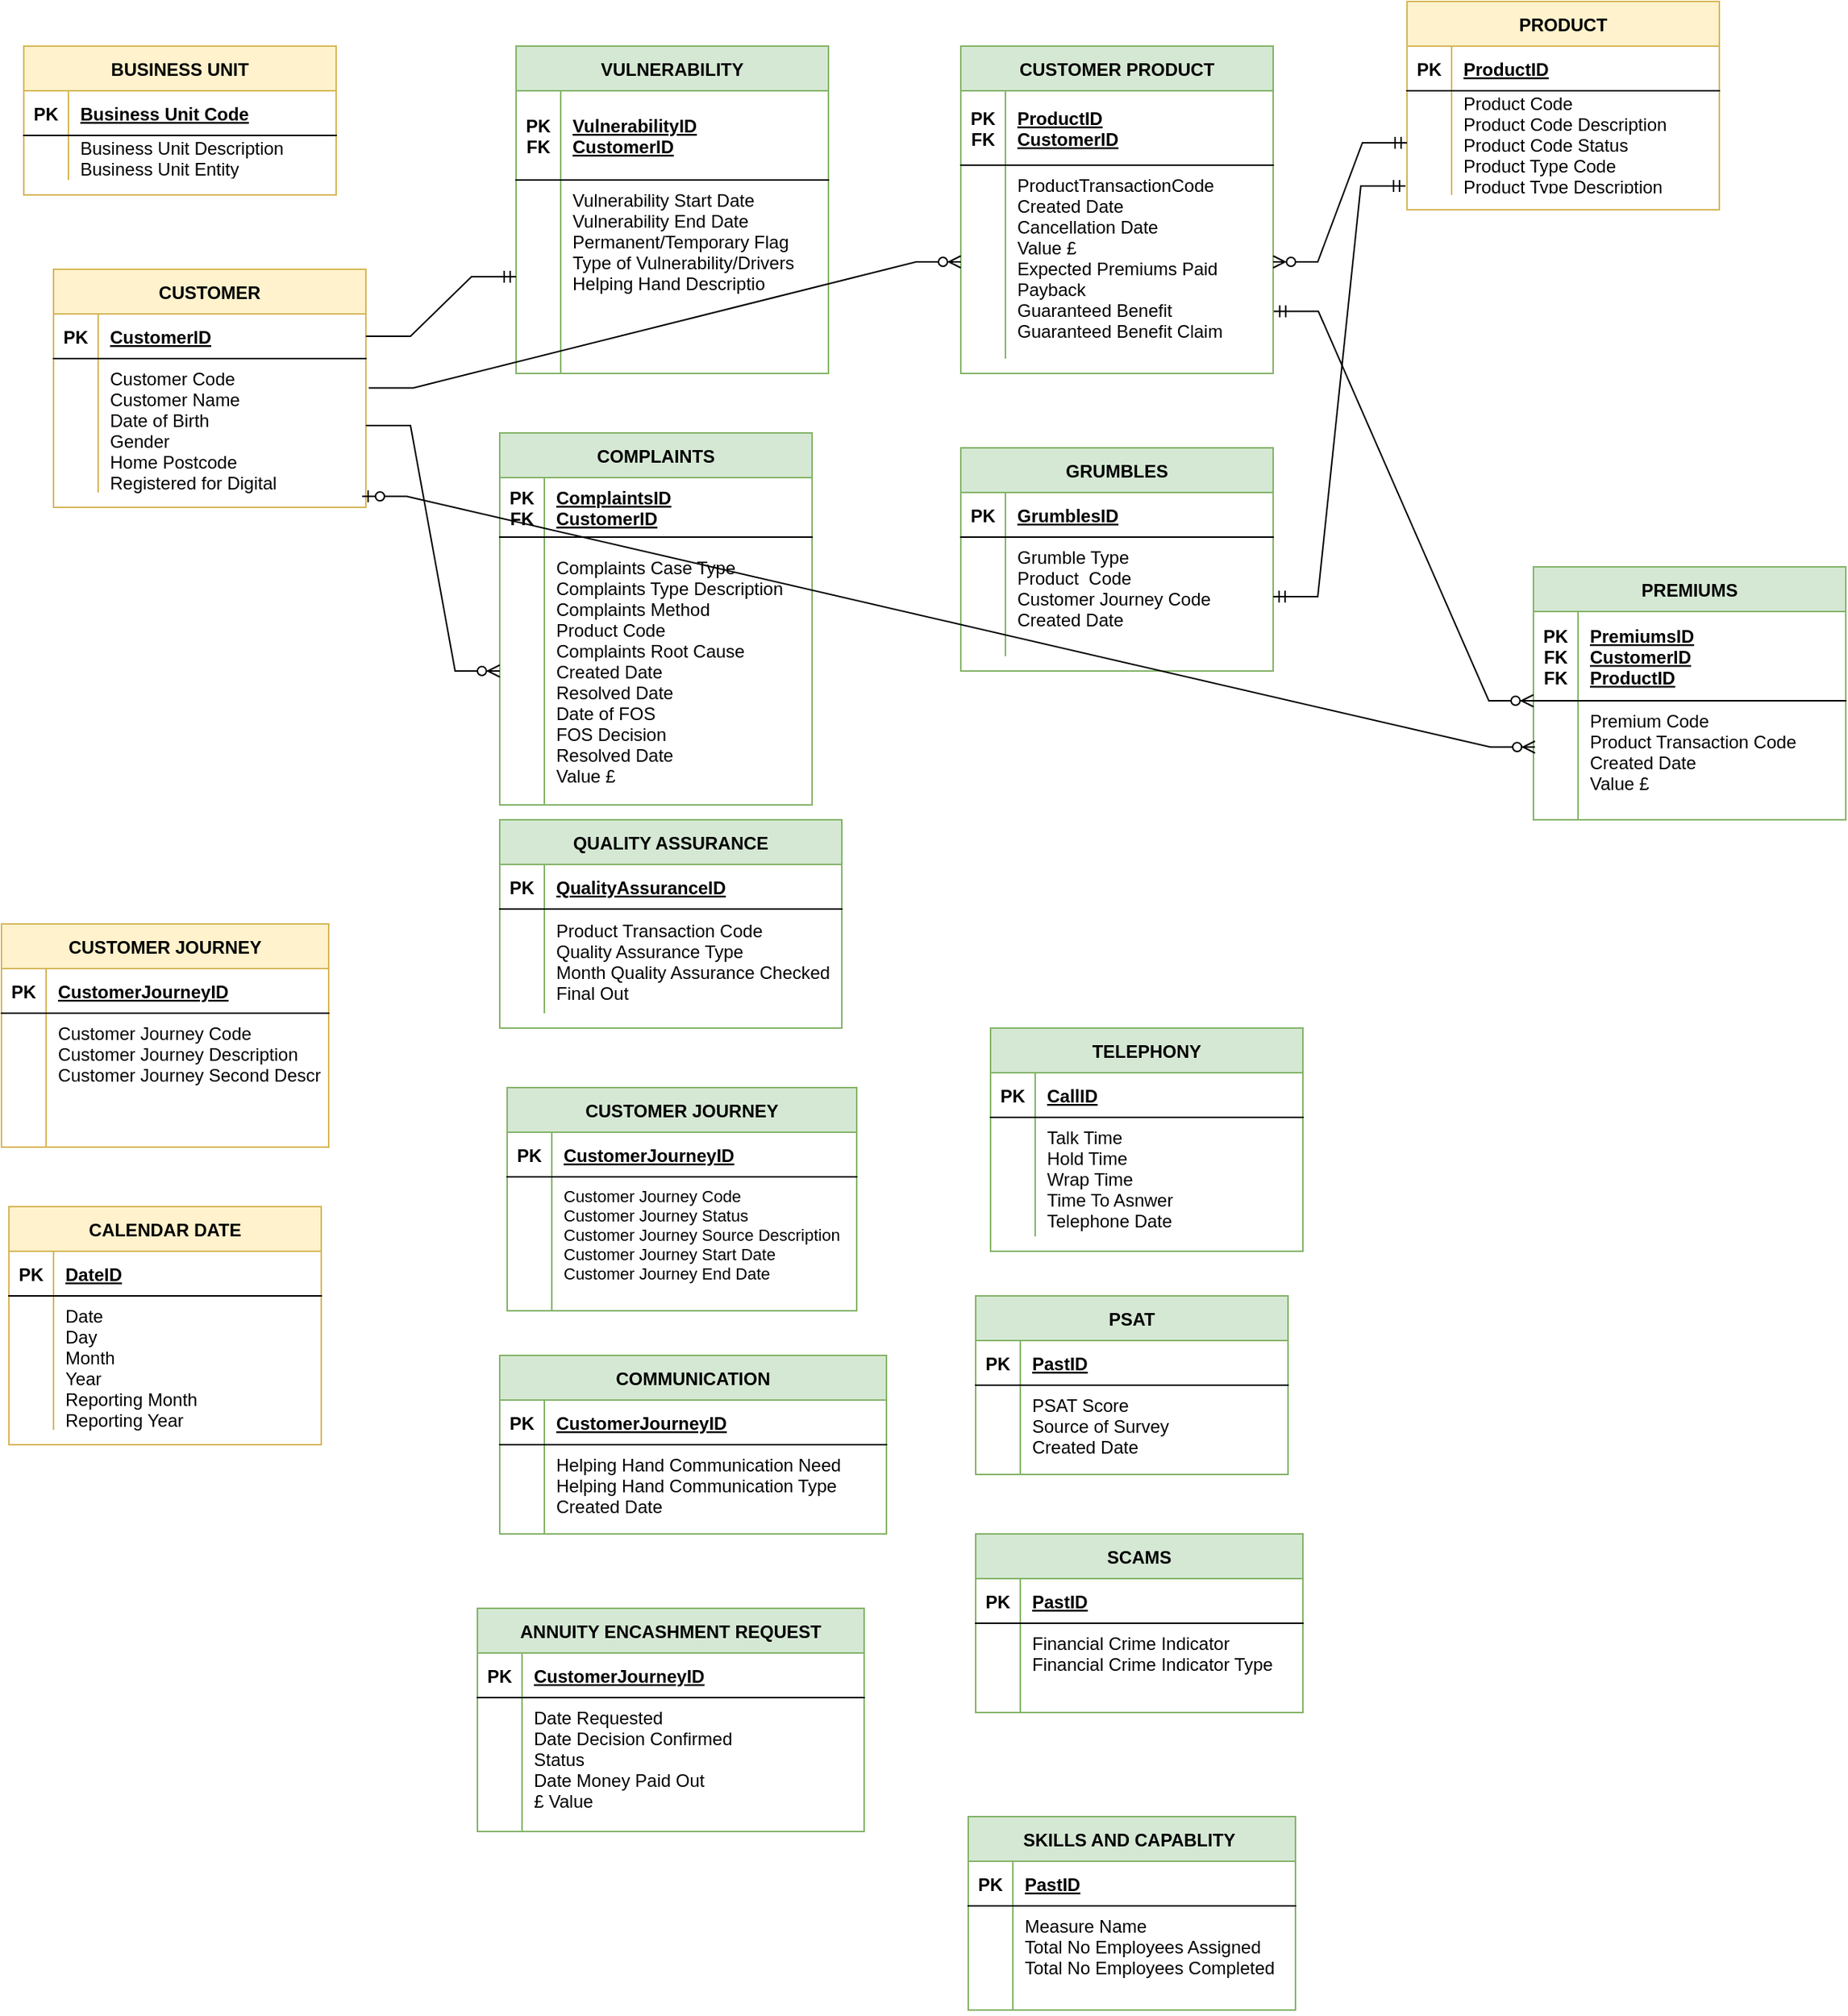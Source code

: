 <mxfile version="19.0.3" type="github">
  <diagram id="R2lEEEUBdFMjLlhIrx00" name="Page-1">
    <mxGraphModel dx="1551" dy="1046" grid="1" gridSize="10" guides="1" tooltips="1" connect="1" arrows="1" fold="1" page="1" pageScale="1" pageWidth="850" pageHeight="1100" math="0" shadow="0" extFonts="Permanent Marker^https://fonts.googleapis.com/css?family=Permanent+Marker">
      <root>
        <mxCell id="0" />
        <mxCell id="1" parent="0" />
        <mxCell id="C-vyLk0tnHw3VtMMgP7b-23" value="BUSINESS UNIT" style="shape=table;startSize=30;container=1;collapsible=1;childLayout=tableLayout;fixedRows=1;rowLines=0;fontStyle=1;align=center;resizeLast=1;fillColor=#fff2cc;strokeColor=#d6b656;" parent="1" vertex="1">
          <mxGeometry x="50" y="80" width="210" height="100" as="geometry" />
        </mxCell>
        <mxCell id="C-vyLk0tnHw3VtMMgP7b-24" value="" style="shape=partialRectangle;collapsible=0;dropTarget=0;pointerEvents=0;fillColor=none;points=[[0,0.5],[1,0.5]];portConstraint=eastwest;top=0;left=0;right=0;bottom=1;" parent="C-vyLk0tnHw3VtMMgP7b-23" vertex="1">
          <mxGeometry y="30" width="210" height="30" as="geometry" />
        </mxCell>
        <mxCell id="C-vyLk0tnHw3VtMMgP7b-25" value="PK" style="shape=partialRectangle;overflow=hidden;connectable=0;fillColor=none;top=0;left=0;bottom=0;right=0;fontStyle=1;" parent="C-vyLk0tnHw3VtMMgP7b-24" vertex="1">
          <mxGeometry width="30" height="30" as="geometry">
            <mxRectangle width="30" height="30" as="alternateBounds" />
          </mxGeometry>
        </mxCell>
        <mxCell id="C-vyLk0tnHw3VtMMgP7b-26" value="Business Unit Code" style="shape=partialRectangle;overflow=hidden;connectable=0;fillColor=none;top=0;left=0;bottom=0;right=0;align=left;spacingLeft=6;fontStyle=5;" parent="C-vyLk0tnHw3VtMMgP7b-24" vertex="1">
          <mxGeometry x="30" width="180" height="30" as="geometry">
            <mxRectangle width="180" height="30" as="alternateBounds" />
          </mxGeometry>
        </mxCell>
        <mxCell id="C-vyLk0tnHw3VtMMgP7b-27" value="" style="shape=partialRectangle;collapsible=0;dropTarget=0;pointerEvents=0;fillColor=none;points=[[0,0.5],[1,0.5]];portConstraint=eastwest;top=0;left=0;right=0;bottom=0;" parent="C-vyLk0tnHw3VtMMgP7b-23" vertex="1">
          <mxGeometry y="60" width="210" height="30" as="geometry" />
        </mxCell>
        <mxCell id="C-vyLk0tnHw3VtMMgP7b-28" value="" style="shape=partialRectangle;overflow=hidden;connectable=0;fillColor=none;top=0;left=0;bottom=0;right=0;" parent="C-vyLk0tnHw3VtMMgP7b-27" vertex="1">
          <mxGeometry width="30" height="30" as="geometry">
            <mxRectangle width="30" height="30" as="alternateBounds" />
          </mxGeometry>
        </mxCell>
        <mxCell id="C-vyLk0tnHw3VtMMgP7b-29" value="Business Unit Description&#xa;Business Unit Entity " style="shape=partialRectangle;overflow=hidden;connectable=0;fillColor=none;top=0;left=0;bottom=0;right=0;align=left;spacingLeft=6;" parent="C-vyLk0tnHw3VtMMgP7b-27" vertex="1">
          <mxGeometry x="30" width="180" height="30" as="geometry">
            <mxRectangle width="180" height="30" as="alternateBounds" />
          </mxGeometry>
        </mxCell>
        <mxCell id="8IbYY3N8ssp3eKRdi6eT-29" value="PRODUCT" style="shape=table;startSize=30;container=1;collapsible=1;childLayout=tableLayout;fixedRows=1;rowLines=0;fontStyle=1;align=center;resizeLast=1;fillColor=#fff2cc;strokeColor=#d6b656;" parent="1" vertex="1">
          <mxGeometry x="980" y="50" width="210" height="140" as="geometry" />
        </mxCell>
        <mxCell id="8IbYY3N8ssp3eKRdi6eT-30" value="" style="shape=partialRectangle;collapsible=0;dropTarget=0;pointerEvents=0;fillColor=none;points=[[0,0.5],[1,0.5]];portConstraint=eastwest;top=0;left=0;right=0;bottom=1;" parent="8IbYY3N8ssp3eKRdi6eT-29" vertex="1">
          <mxGeometry y="30" width="210" height="30" as="geometry" />
        </mxCell>
        <mxCell id="8IbYY3N8ssp3eKRdi6eT-31" value="PK" style="shape=partialRectangle;overflow=hidden;connectable=0;fillColor=none;top=0;left=0;bottom=0;right=0;fontStyle=1;" parent="8IbYY3N8ssp3eKRdi6eT-30" vertex="1">
          <mxGeometry width="30" height="30" as="geometry">
            <mxRectangle width="30" height="30" as="alternateBounds" />
          </mxGeometry>
        </mxCell>
        <mxCell id="8IbYY3N8ssp3eKRdi6eT-32" value="ProductID" style="shape=partialRectangle;overflow=hidden;connectable=0;fillColor=none;top=0;left=0;bottom=0;right=0;align=left;spacingLeft=6;fontStyle=5;" parent="8IbYY3N8ssp3eKRdi6eT-30" vertex="1">
          <mxGeometry x="30" width="180" height="30" as="geometry">
            <mxRectangle width="180" height="30" as="alternateBounds" />
          </mxGeometry>
        </mxCell>
        <mxCell id="8IbYY3N8ssp3eKRdi6eT-33" value="" style="shape=partialRectangle;collapsible=0;dropTarget=0;pointerEvents=0;fillColor=none;points=[[0,0.5],[1,0.5]];portConstraint=eastwest;top=0;left=0;right=0;bottom=0;" parent="8IbYY3N8ssp3eKRdi6eT-29" vertex="1">
          <mxGeometry y="60" width="210" height="70" as="geometry" />
        </mxCell>
        <mxCell id="8IbYY3N8ssp3eKRdi6eT-34" value="" style="shape=partialRectangle;overflow=hidden;connectable=0;fillColor=none;top=0;left=0;bottom=0;right=0;" parent="8IbYY3N8ssp3eKRdi6eT-33" vertex="1">
          <mxGeometry width="30" height="70" as="geometry">
            <mxRectangle width="30" height="70" as="alternateBounds" />
          </mxGeometry>
        </mxCell>
        <mxCell id="8IbYY3N8ssp3eKRdi6eT-35" value="Product Code&#xa;Product Code Description&#xa;Product Code Status&#xa;Product Type Code&#xa;Product Type Description " style="shape=partialRectangle;overflow=hidden;connectable=0;fillColor=none;top=0;left=0;bottom=0;right=0;align=left;spacingLeft=6;" parent="8IbYY3N8ssp3eKRdi6eT-33" vertex="1">
          <mxGeometry x="30" width="180" height="70" as="geometry">
            <mxRectangle width="180" height="70" as="alternateBounds" />
          </mxGeometry>
        </mxCell>
        <mxCell id="8IbYY3N8ssp3eKRdi6eT-49" value="CUSTOMER" style="shape=table;startSize=30;container=1;collapsible=1;childLayout=tableLayout;fixedRows=1;rowLines=0;fontStyle=1;align=center;resizeLast=1;fillColor=#fff2cc;strokeColor=#d6b656;" parent="1" vertex="1">
          <mxGeometry x="70" y="230" width="210" height="160" as="geometry" />
        </mxCell>
        <mxCell id="8IbYY3N8ssp3eKRdi6eT-50" value="" style="shape=partialRectangle;collapsible=0;dropTarget=0;pointerEvents=0;fillColor=none;points=[[0,0.5],[1,0.5]];portConstraint=eastwest;top=0;left=0;right=0;bottom=1;" parent="8IbYY3N8ssp3eKRdi6eT-49" vertex="1">
          <mxGeometry y="30" width="210" height="30" as="geometry" />
        </mxCell>
        <mxCell id="8IbYY3N8ssp3eKRdi6eT-51" value="PK" style="shape=partialRectangle;overflow=hidden;connectable=0;fillColor=none;top=0;left=0;bottom=0;right=0;fontStyle=1;" parent="8IbYY3N8ssp3eKRdi6eT-50" vertex="1">
          <mxGeometry width="30" height="30" as="geometry">
            <mxRectangle width="30" height="30" as="alternateBounds" />
          </mxGeometry>
        </mxCell>
        <mxCell id="8IbYY3N8ssp3eKRdi6eT-52" value="CustomerID" style="shape=partialRectangle;overflow=hidden;connectable=0;fillColor=none;top=0;left=0;bottom=0;right=0;align=left;spacingLeft=6;fontStyle=5;" parent="8IbYY3N8ssp3eKRdi6eT-50" vertex="1">
          <mxGeometry x="30" width="180" height="30" as="geometry">
            <mxRectangle width="180" height="30" as="alternateBounds" />
          </mxGeometry>
        </mxCell>
        <mxCell id="8IbYY3N8ssp3eKRdi6eT-53" value="" style="shape=partialRectangle;collapsible=0;dropTarget=0;pointerEvents=0;fillColor=none;points=[[0,0.5],[1,0.5]];portConstraint=eastwest;top=0;left=0;right=0;bottom=0;" parent="8IbYY3N8ssp3eKRdi6eT-49" vertex="1">
          <mxGeometry y="60" width="210" height="90" as="geometry" />
        </mxCell>
        <mxCell id="8IbYY3N8ssp3eKRdi6eT-54" value="" style="shape=partialRectangle;overflow=hidden;connectable=0;fillColor=none;top=0;left=0;bottom=0;right=0;" parent="8IbYY3N8ssp3eKRdi6eT-53" vertex="1">
          <mxGeometry width="30" height="90" as="geometry">
            <mxRectangle width="30" height="90" as="alternateBounds" />
          </mxGeometry>
        </mxCell>
        <mxCell id="8IbYY3N8ssp3eKRdi6eT-55" value="Customer Code&#xa;Customer Name&#xa;Date of Birth&#xa;Gender&#xa;Home Postcode&#xa;Registered for Digital " style="shape=partialRectangle;overflow=hidden;connectable=0;fillColor=none;top=0;left=0;bottom=0;right=0;align=left;spacingLeft=6;verticalAlign=top;" parent="8IbYY3N8ssp3eKRdi6eT-53" vertex="1">
          <mxGeometry x="30" width="180" height="90" as="geometry">
            <mxRectangle width="180" height="90" as="alternateBounds" />
          </mxGeometry>
        </mxCell>
        <mxCell id="8IbYY3N8ssp3eKRdi6eT-56" value="CALENDAR DATE" style="shape=table;startSize=30;container=1;collapsible=1;childLayout=tableLayout;fixedRows=1;rowLines=0;fontStyle=1;align=center;resizeLast=1;fillColor=#fff2cc;strokeColor=#d6b656;" parent="1" vertex="1">
          <mxGeometry x="40" y="860" width="210" height="160" as="geometry" />
        </mxCell>
        <mxCell id="8IbYY3N8ssp3eKRdi6eT-57" value="" style="shape=partialRectangle;collapsible=0;dropTarget=0;pointerEvents=0;fillColor=none;points=[[0,0.5],[1,0.5]];portConstraint=eastwest;top=0;left=0;right=0;bottom=1;" parent="8IbYY3N8ssp3eKRdi6eT-56" vertex="1">
          <mxGeometry y="30" width="210" height="30" as="geometry" />
        </mxCell>
        <mxCell id="8IbYY3N8ssp3eKRdi6eT-58" value="PK" style="shape=partialRectangle;overflow=hidden;connectable=0;fillColor=none;top=0;left=0;bottom=0;right=0;fontStyle=1;" parent="8IbYY3N8ssp3eKRdi6eT-57" vertex="1">
          <mxGeometry width="30" height="30" as="geometry">
            <mxRectangle width="30" height="30" as="alternateBounds" />
          </mxGeometry>
        </mxCell>
        <mxCell id="8IbYY3N8ssp3eKRdi6eT-59" value="DateID" style="shape=partialRectangle;overflow=hidden;connectable=0;fillColor=none;top=0;left=0;bottom=0;right=0;align=left;spacingLeft=6;fontStyle=5;" parent="8IbYY3N8ssp3eKRdi6eT-57" vertex="1">
          <mxGeometry x="30" width="180" height="30" as="geometry">
            <mxRectangle width="180" height="30" as="alternateBounds" />
          </mxGeometry>
        </mxCell>
        <mxCell id="8IbYY3N8ssp3eKRdi6eT-60" value="" style="shape=partialRectangle;collapsible=0;dropTarget=0;pointerEvents=0;fillColor=none;points=[[0,0.5],[1,0.5]];portConstraint=eastwest;top=0;left=0;right=0;bottom=0;" parent="8IbYY3N8ssp3eKRdi6eT-56" vertex="1">
          <mxGeometry y="60" width="210" height="90" as="geometry" />
        </mxCell>
        <mxCell id="8IbYY3N8ssp3eKRdi6eT-61" value="" style="shape=partialRectangle;overflow=hidden;connectable=0;fillColor=none;top=0;left=0;bottom=0;right=0;" parent="8IbYY3N8ssp3eKRdi6eT-60" vertex="1">
          <mxGeometry width="30" height="90" as="geometry">
            <mxRectangle width="30" height="90" as="alternateBounds" />
          </mxGeometry>
        </mxCell>
        <mxCell id="8IbYY3N8ssp3eKRdi6eT-62" value="Date &#xa;Day &#xa;Month &#xa;Year &#xa;Reporting Month &#xa;Reporting Year " style="shape=partialRectangle;overflow=hidden;connectable=0;fillColor=none;top=0;left=0;bottom=0;right=0;align=left;spacingLeft=6;verticalAlign=top;" parent="8IbYY3N8ssp3eKRdi6eT-60" vertex="1">
          <mxGeometry x="30" width="180" height="90" as="geometry">
            <mxRectangle width="180" height="90" as="alternateBounds" />
          </mxGeometry>
        </mxCell>
        <mxCell id="8IbYY3N8ssp3eKRdi6eT-63" value="CUSTOMER JOURNEY" style="shape=table;startSize=30;container=1;collapsible=1;childLayout=tableLayout;fixedRows=1;rowLines=0;fontStyle=1;align=center;resizeLast=1;fillColor=#fff2cc;strokeColor=#d6b656;" parent="1" vertex="1">
          <mxGeometry x="35" y="670" width="220" height="150" as="geometry" />
        </mxCell>
        <mxCell id="8IbYY3N8ssp3eKRdi6eT-64" value="" style="shape=partialRectangle;collapsible=0;dropTarget=0;pointerEvents=0;fillColor=none;points=[[0,0.5],[1,0.5]];portConstraint=eastwest;top=0;left=0;right=0;bottom=1;" parent="8IbYY3N8ssp3eKRdi6eT-63" vertex="1">
          <mxGeometry y="30" width="220" height="30" as="geometry" />
        </mxCell>
        <mxCell id="8IbYY3N8ssp3eKRdi6eT-65" value="PK" style="shape=partialRectangle;overflow=hidden;connectable=0;fillColor=none;top=0;left=0;bottom=0;right=0;fontStyle=1;" parent="8IbYY3N8ssp3eKRdi6eT-64" vertex="1">
          <mxGeometry width="30" height="30" as="geometry">
            <mxRectangle width="30" height="30" as="alternateBounds" />
          </mxGeometry>
        </mxCell>
        <mxCell id="8IbYY3N8ssp3eKRdi6eT-66" value="CustomerJourneyID" style="shape=partialRectangle;overflow=hidden;connectable=0;fillColor=none;top=0;left=0;bottom=0;right=0;align=left;spacingLeft=6;fontStyle=5;" parent="8IbYY3N8ssp3eKRdi6eT-64" vertex="1">
          <mxGeometry x="30" width="190" height="30" as="geometry">
            <mxRectangle width="190" height="30" as="alternateBounds" />
          </mxGeometry>
        </mxCell>
        <mxCell id="8IbYY3N8ssp3eKRdi6eT-67" value="" style="shape=partialRectangle;collapsible=0;dropTarget=0;pointerEvents=0;fillColor=none;points=[[0,0.5],[1,0.5]];portConstraint=eastwest;top=0;left=0;right=0;bottom=0;" parent="8IbYY3N8ssp3eKRdi6eT-63" vertex="1">
          <mxGeometry y="60" width="220" height="90" as="geometry" />
        </mxCell>
        <mxCell id="8IbYY3N8ssp3eKRdi6eT-68" value="" style="shape=partialRectangle;overflow=hidden;connectable=0;fillColor=none;top=0;left=0;bottom=0;right=0;" parent="8IbYY3N8ssp3eKRdi6eT-67" vertex="1">
          <mxGeometry width="30" height="90" as="geometry">
            <mxRectangle width="30" height="90" as="alternateBounds" />
          </mxGeometry>
        </mxCell>
        <mxCell id="8IbYY3N8ssp3eKRdi6eT-69" value="Customer Journey Code &#xa;Customer Journey Description &#xa;Customer Journey Second Descr " style="shape=partialRectangle;overflow=hidden;connectable=0;fillColor=none;top=0;left=0;bottom=0;right=0;align=left;spacingLeft=6;verticalAlign=top;" parent="8IbYY3N8ssp3eKRdi6eT-67" vertex="1">
          <mxGeometry x="30" width="190" height="90" as="geometry">
            <mxRectangle width="190" height="90" as="alternateBounds" />
          </mxGeometry>
        </mxCell>
        <mxCell id="8IbYY3N8ssp3eKRdi6eT-83" value="VULNERABILITY" style="shape=table;startSize=30;container=1;collapsible=1;childLayout=tableLayout;fixedRows=1;rowLines=0;fontStyle=1;align=center;resizeLast=1;fillColor=#d5e8d4;strokeColor=#82b366;" parent="1" vertex="1">
          <mxGeometry x="381" y="80" width="210" height="220" as="geometry" />
        </mxCell>
        <mxCell id="8IbYY3N8ssp3eKRdi6eT-84" value="" style="shape=partialRectangle;collapsible=0;dropTarget=0;pointerEvents=0;fillColor=none;points=[[0,0.5],[1,0.5]];portConstraint=eastwest;top=0;left=0;right=0;bottom=1;" parent="8IbYY3N8ssp3eKRdi6eT-83" vertex="1">
          <mxGeometry y="30" width="210" height="60" as="geometry" />
        </mxCell>
        <mxCell id="8IbYY3N8ssp3eKRdi6eT-85" value="PK&#xa;FK" style="shape=partialRectangle;overflow=hidden;connectable=0;fillColor=none;top=0;left=0;bottom=0;right=0;fontStyle=1;" parent="8IbYY3N8ssp3eKRdi6eT-84" vertex="1">
          <mxGeometry width="30" height="60" as="geometry">
            <mxRectangle width="30" height="60" as="alternateBounds" />
          </mxGeometry>
        </mxCell>
        <mxCell id="8IbYY3N8ssp3eKRdi6eT-86" value="VulnerabilityID&#xa;CustomerID" style="shape=partialRectangle;overflow=hidden;connectable=0;fillColor=none;top=0;left=0;bottom=0;right=0;align=left;spacingLeft=6;fontStyle=5;" parent="8IbYY3N8ssp3eKRdi6eT-84" vertex="1">
          <mxGeometry x="30" width="180" height="60" as="geometry">
            <mxRectangle width="180" height="60" as="alternateBounds" />
          </mxGeometry>
        </mxCell>
        <mxCell id="8IbYY3N8ssp3eKRdi6eT-87" value="" style="shape=partialRectangle;collapsible=0;dropTarget=0;pointerEvents=0;fillColor=none;points=[[0,0.5],[1,0.5]];portConstraint=eastwest;top=0;left=0;right=0;bottom=0;" parent="8IbYY3N8ssp3eKRdi6eT-83" vertex="1">
          <mxGeometry y="90" width="210" height="130" as="geometry" />
        </mxCell>
        <mxCell id="8IbYY3N8ssp3eKRdi6eT-88" value="" style="shape=partialRectangle;overflow=hidden;connectable=0;fillColor=none;top=0;left=0;bottom=0;right=0;" parent="8IbYY3N8ssp3eKRdi6eT-87" vertex="1">
          <mxGeometry width="30" height="130" as="geometry">
            <mxRectangle width="30" height="130" as="alternateBounds" />
          </mxGeometry>
        </mxCell>
        <mxCell id="8IbYY3N8ssp3eKRdi6eT-89" value="Vulnerability Start Date&#xa;Vulnerability End Date&#xa;Permanent/Temporary Flag&#xa;Type of Vulnerability/Drivers &#xa;Helping Hand Descriptio" style="shape=partialRectangle;overflow=hidden;connectable=0;fillColor=none;top=0;left=0;bottom=0;right=0;align=left;spacingLeft=6;verticalAlign=top;" parent="8IbYY3N8ssp3eKRdi6eT-87" vertex="1">
          <mxGeometry x="30" width="180" height="130" as="geometry">
            <mxRectangle width="180" height="130" as="alternateBounds" />
          </mxGeometry>
        </mxCell>
        <mxCell id="8IbYY3N8ssp3eKRdi6eT-91" value="COMPLAINTS" style="shape=table;startSize=30;container=1;collapsible=1;childLayout=tableLayout;fixedRows=1;rowLines=0;fontStyle=1;align=center;resizeLast=1;fillColor=#d5e8d4;strokeColor=#82b366;" parent="1" vertex="1">
          <mxGeometry x="370" y="340" width="210" height="250" as="geometry" />
        </mxCell>
        <mxCell id="8IbYY3N8ssp3eKRdi6eT-92" value="" style="shape=partialRectangle;collapsible=0;dropTarget=0;pointerEvents=0;fillColor=none;points=[[0,0.5],[1,0.5]];portConstraint=eastwest;top=0;left=0;right=0;bottom=1;" parent="8IbYY3N8ssp3eKRdi6eT-91" vertex="1">
          <mxGeometry y="30" width="210" height="40" as="geometry" />
        </mxCell>
        <mxCell id="8IbYY3N8ssp3eKRdi6eT-93" value="PK&#xa;FK" style="shape=partialRectangle;overflow=hidden;connectable=0;fillColor=none;top=0;left=0;bottom=0;right=0;fontStyle=1;" parent="8IbYY3N8ssp3eKRdi6eT-92" vertex="1">
          <mxGeometry width="30" height="40" as="geometry">
            <mxRectangle width="30" height="40" as="alternateBounds" />
          </mxGeometry>
        </mxCell>
        <mxCell id="8IbYY3N8ssp3eKRdi6eT-94" value="ComplaintsID&#xa;CustomerID" style="shape=partialRectangle;overflow=hidden;connectable=0;fillColor=none;top=0;left=0;bottom=0;right=0;align=left;spacingLeft=6;fontStyle=5;" parent="8IbYY3N8ssp3eKRdi6eT-92" vertex="1">
          <mxGeometry x="30" width="180" height="40" as="geometry">
            <mxRectangle width="180" height="40" as="alternateBounds" />
          </mxGeometry>
        </mxCell>
        <mxCell id="8IbYY3N8ssp3eKRdi6eT-95" value="" style="shape=partialRectangle;collapsible=0;dropTarget=0;pointerEvents=0;fillColor=none;points=[[0,0.5],[1,0.5]];portConstraint=eastwest;top=0;left=0;right=0;bottom=0;" parent="8IbYY3N8ssp3eKRdi6eT-91" vertex="1">
          <mxGeometry y="70" width="210" height="180" as="geometry" />
        </mxCell>
        <mxCell id="8IbYY3N8ssp3eKRdi6eT-96" value="" style="shape=partialRectangle;overflow=hidden;connectable=0;fillColor=none;top=0;left=0;bottom=0;right=0;" parent="8IbYY3N8ssp3eKRdi6eT-95" vertex="1">
          <mxGeometry width="30" height="180" as="geometry">
            <mxRectangle width="30" height="180" as="alternateBounds" />
          </mxGeometry>
        </mxCell>
        <mxCell id="8IbYY3N8ssp3eKRdi6eT-97" value="Complaints Case Type  &#xa;Complaints Type Description &#xa;Complaints Method &#xa;Product Code &#xa;Complaints Root Cause&#xa;Created Date&#xa;Resolved Date &#xa;Date of FOS&#xa;FOS Decision &#xa;Resolved Date &#xa;Value £ " style="shape=partialRectangle;overflow=hidden;connectable=0;fillColor=none;top=0;left=0;bottom=0;right=0;align=left;spacingLeft=6;" parent="8IbYY3N8ssp3eKRdi6eT-95" vertex="1">
          <mxGeometry x="30" width="180" height="180" as="geometry">
            <mxRectangle width="180" height="180" as="alternateBounds" />
          </mxGeometry>
        </mxCell>
        <mxCell id="8IbYY3N8ssp3eKRdi6eT-100" value="QUALITY ASSURANCE" style="shape=table;startSize=30;container=1;collapsible=1;childLayout=tableLayout;fixedRows=1;rowLines=0;fontStyle=1;align=center;resizeLast=1;fillColor=#d5e8d4;strokeColor=#82b366;" parent="1" vertex="1">
          <mxGeometry x="370" y="600" width="230" height="140" as="geometry" />
        </mxCell>
        <mxCell id="8IbYY3N8ssp3eKRdi6eT-101" value="" style="shape=partialRectangle;collapsible=0;dropTarget=0;pointerEvents=0;fillColor=none;points=[[0,0.5],[1,0.5]];portConstraint=eastwest;top=0;left=0;right=0;bottom=1;" parent="8IbYY3N8ssp3eKRdi6eT-100" vertex="1">
          <mxGeometry y="30" width="230" height="30" as="geometry" />
        </mxCell>
        <mxCell id="8IbYY3N8ssp3eKRdi6eT-102" value="PK" style="shape=partialRectangle;overflow=hidden;connectable=0;fillColor=none;top=0;left=0;bottom=0;right=0;fontStyle=1;" parent="8IbYY3N8ssp3eKRdi6eT-101" vertex="1">
          <mxGeometry width="30" height="30" as="geometry">
            <mxRectangle width="30" height="30" as="alternateBounds" />
          </mxGeometry>
        </mxCell>
        <mxCell id="8IbYY3N8ssp3eKRdi6eT-103" value="QualityAssuranceID" style="shape=partialRectangle;overflow=hidden;connectable=0;fillColor=none;top=0;left=0;bottom=0;right=0;align=left;spacingLeft=6;fontStyle=5;" parent="8IbYY3N8ssp3eKRdi6eT-101" vertex="1">
          <mxGeometry x="30" width="200" height="30" as="geometry">
            <mxRectangle width="200" height="30" as="alternateBounds" />
          </mxGeometry>
        </mxCell>
        <mxCell id="8IbYY3N8ssp3eKRdi6eT-104" value="" style="shape=partialRectangle;collapsible=0;dropTarget=0;pointerEvents=0;fillColor=none;points=[[0,0.5],[1,0.5]];portConstraint=eastwest;top=0;left=0;right=0;bottom=0;" parent="8IbYY3N8ssp3eKRdi6eT-100" vertex="1">
          <mxGeometry y="60" width="230" height="70" as="geometry" />
        </mxCell>
        <mxCell id="8IbYY3N8ssp3eKRdi6eT-105" value="" style="shape=partialRectangle;overflow=hidden;connectable=0;fillColor=none;top=0;left=0;bottom=0;right=0;" parent="8IbYY3N8ssp3eKRdi6eT-104" vertex="1">
          <mxGeometry width="30" height="70" as="geometry">
            <mxRectangle width="30" height="70" as="alternateBounds" />
          </mxGeometry>
        </mxCell>
        <mxCell id="8IbYY3N8ssp3eKRdi6eT-106" value="Product Transaction Code &#xa;Quality Assurance Type &#xa;Month Quality Assurance Checked&#xa;Final Out" style="shape=partialRectangle;overflow=hidden;connectable=0;fillColor=none;top=0;left=0;bottom=0;right=0;align=left;spacingLeft=6;" parent="8IbYY3N8ssp3eKRdi6eT-104" vertex="1">
          <mxGeometry x="30" width="200" height="70" as="geometry">
            <mxRectangle width="200" height="70" as="alternateBounds" />
          </mxGeometry>
        </mxCell>
        <mxCell id="8IbYY3N8ssp3eKRdi6eT-107" value="CUSTOMER JOURNEY" style="shape=table;startSize=30;container=1;collapsible=1;childLayout=tableLayout;fixedRows=1;rowLines=0;fontStyle=1;align=center;resizeLast=1;fillColor=#d5e8d4;strokeColor=#82b366;" parent="1" vertex="1">
          <mxGeometry x="375" y="780" width="235.0" height="150" as="geometry" />
        </mxCell>
        <mxCell id="8IbYY3N8ssp3eKRdi6eT-108" value="" style="shape=partialRectangle;collapsible=0;dropTarget=0;pointerEvents=0;fillColor=none;points=[[0,0.5],[1,0.5]];portConstraint=eastwest;top=0;left=0;right=0;bottom=1;" parent="8IbYY3N8ssp3eKRdi6eT-107" vertex="1">
          <mxGeometry y="30" width="235.0" height="30" as="geometry" />
        </mxCell>
        <mxCell id="8IbYY3N8ssp3eKRdi6eT-109" value="PK" style="shape=partialRectangle;overflow=hidden;connectable=0;fillColor=none;top=0;left=0;bottom=0;right=0;fontStyle=1;" parent="8IbYY3N8ssp3eKRdi6eT-108" vertex="1">
          <mxGeometry width="30" height="30" as="geometry">
            <mxRectangle width="30" height="30" as="alternateBounds" />
          </mxGeometry>
        </mxCell>
        <mxCell id="8IbYY3N8ssp3eKRdi6eT-110" value="CustomerJourneyID" style="shape=partialRectangle;overflow=hidden;connectable=0;fillColor=none;top=0;left=0;bottom=0;right=0;align=left;spacingLeft=6;fontStyle=5;" parent="8IbYY3N8ssp3eKRdi6eT-108" vertex="1">
          <mxGeometry x="30" width="205.0" height="30" as="geometry">
            <mxRectangle width="205.0" height="30" as="alternateBounds" />
          </mxGeometry>
        </mxCell>
        <mxCell id="8IbYY3N8ssp3eKRdi6eT-111" value="" style="shape=partialRectangle;collapsible=0;dropTarget=0;pointerEvents=0;fillColor=none;points=[[0,0.5],[1,0.5]];portConstraint=eastwest;top=0;left=0;right=0;bottom=0;" parent="8IbYY3N8ssp3eKRdi6eT-107" vertex="1">
          <mxGeometry y="60" width="235.0" height="90" as="geometry" />
        </mxCell>
        <mxCell id="8IbYY3N8ssp3eKRdi6eT-112" value="" style="shape=partialRectangle;overflow=hidden;connectable=0;fillColor=none;top=0;left=0;bottom=0;right=0;" parent="8IbYY3N8ssp3eKRdi6eT-111" vertex="1">
          <mxGeometry width="30" height="90" as="geometry">
            <mxRectangle width="30" height="90" as="alternateBounds" />
          </mxGeometry>
        </mxCell>
        <mxCell id="8IbYY3N8ssp3eKRdi6eT-113" value="Customer Journey Code&#xa;Customer Journey Status &#xa;Customer Journey Source Description  &#xa;Customer Journey Start Date &#xa;Customer Journey End Date" style="shape=partialRectangle;overflow=hidden;connectable=0;fillColor=none;top=0;left=0;bottom=0;right=0;align=left;spacingLeft=6;verticalAlign=top;fontSize=11;spacing=2;" parent="8IbYY3N8ssp3eKRdi6eT-111" vertex="1">
          <mxGeometry x="30" width="205.0" height="90" as="geometry">
            <mxRectangle width="205.0" height="90" as="alternateBounds" />
          </mxGeometry>
        </mxCell>
        <mxCell id="yaBfs6Ev_ooIMC5RrYii-1" value="COMMUNICATION" style="shape=table;startSize=30;container=1;collapsible=1;childLayout=tableLayout;fixedRows=1;rowLines=0;fontStyle=1;align=center;resizeLast=1;fillColor=#d5e8d4;strokeColor=#82b366;" vertex="1" parent="1">
          <mxGeometry x="370" y="960" width="260.0" height="120" as="geometry" />
        </mxCell>
        <mxCell id="yaBfs6Ev_ooIMC5RrYii-2" value="" style="shape=partialRectangle;collapsible=0;dropTarget=0;pointerEvents=0;fillColor=none;points=[[0,0.5],[1,0.5]];portConstraint=eastwest;top=0;left=0;right=0;bottom=1;" vertex="1" parent="yaBfs6Ev_ooIMC5RrYii-1">
          <mxGeometry y="30" width="260.0" height="30" as="geometry" />
        </mxCell>
        <mxCell id="yaBfs6Ev_ooIMC5RrYii-3" value="PK" style="shape=partialRectangle;overflow=hidden;connectable=0;fillColor=none;top=0;left=0;bottom=0;right=0;fontStyle=1;" vertex="1" parent="yaBfs6Ev_ooIMC5RrYii-2">
          <mxGeometry width="30" height="30" as="geometry">
            <mxRectangle width="30" height="30" as="alternateBounds" />
          </mxGeometry>
        </mxCell>
        <mxCell id="yaBfs6Ev_ooIMC5RrYii-4" value="CustomerJourneyID" style="shape=partialRectangle;overflow=hidden;connectable=0;fillColor=none;top=0;left=0;bottom=0;right=0;align=left;spacingLeft=6;fontStyle=5;" vertex="1" parent="yaBfs6Ev_ooIMC5RrYii-2">
          <mxGeometry x="30" width="230.0" height="30" as="geometry">
            <mxRectangle width="230.0" height="30" as="alternateBounds" />
          </mxGeometry>
        </mxCell>
        <mxCell id="yaBfs6Ev_ooIMC5RrYii-5" value="" style="shape=partialRectangle;collapsible=0;dropTarget=0;pointerEvents=0;fillColor=none;points=[[0,0.5],[1,0.5]];portConstraint=eastwest;top=0;left=0;right=0;bottom=0;" vertex="1" parent="yaBfs6Ev_ooIMC5RrYii-1">
          <mxGeometry y="60" width="260.0" height="60" as="geometry" />
        </mxCell>
        <mxCell id="yaBfs6Ev_ooIMC5RrYii-6" value="" style="shape=partialRectangle;overflow=hidden;connectable=0;fillColor=none;top=0;left=0;bottom=0;right=0;" vertex="1" parent="yaBfs6Ev_ooIMC5RrYii-5">
          <mxGeometry width="30" height="60" as="geometry">
            <mxRectangle width="30" height="60" as="alternateBounds" />
          </mxGeometry>
        </mxCell>
        <mxCell id="yaBfs6Ev_ooIMC5RrYii-7" value="Helping Hand Communication Need &#xa;Helping Hand Communication Type &#xa;Created Date " style="shape=partialRectangle;overflow=hidden;connectable=0;fillColor=none;top=0;left=0;bottom=0;right=0;align=left;spacingLeft=6;verticalAlign=top;" vertex="1" parent="yaBfs6Ev_ooIMC5RrYii-5">
          <mxGeometry x="30" width="230.0" height="60" as="geometry">
            <mxRectangle width="230.0" height="60" as="alternateBounds" />
          </mxGeometry>
        </mxCell>
        <mxCell id="yaBfs6Ev_ooIMC5RrYii-8" value="ANNUITY ENCASHMENT REQUEST" style="shape=table;startSize=30;container=1;collapsible=1;childLayout=tableLayout;fixedRows=1;rowLines=0;fontStyle=1;align=center;resizeLast=1;fillColor=#d5e8d4;strokeColor=#82b366;" vertex="1" parent="1">
          <mxGeometry x="355" y="1130" width="260.0" height="150" as="geometry" />
        </mxCell>
        <mxCell id="yaBfs6Ev_ooIMC5RrYii-9" value="" style="shape=partialRectangle;collapsible=0;dropTarget=0;pointerEvents=0;fillColor=none;points=[[0,0.5],[1,0.5]];portConstraint=eastwest;top=0;left=0;right=0;bottom=1;" vertex="1" parent="yaBfs6Ev_ooIMC5RrYii-8">
          <mxGeometry y="30" width="260.0" height="30" as="geometry" />
        </mxCell>
        <mxCell id="yaBfs6Ev_ooIMC5RrYii-10" value="PK" style="shape=partialRectangle;overflow=hidden;connectable=0;fillColor=none;top=0;left=0;bottom=0;right=0;fontStyle=1;" vertex="1" parent="yaBfs6Ev_ooIMC5RrYii-9">
          <mxGeometry width="30" height="30" as="geometry">
            <mxRectangle width="30" height="30" as="alternateBounds" />
          </mxGeometry>
        </mxCell>
        <mxCell id="yaBfs6Ev_ooIMC5RrYii-11" value="CustomerJourneyID" style="shape=partialRectangle;overflow=hidden;connectable=0;fillColor=none;top=0;left=0;bottom=0;right=0;align=left;spacingLeft=6;fontStyle=5;" vertex="1" parent="yaBfs6Ev_ooIMC5RrYii-9">
          <mxGeometry x="30" width="230.0" height="30" as="geometry">
            <mxRectangle width="230.0" height="30" as="alternateBounds" />
          </mxGeometry>
        </mxCell>
        <mxCell id="yaBfs6Ev_ooIMC5RrYii-12" value="" style="shape=partialRectangle;collapsible=0;dropTarget=0;pointerEvents=0;fillColor=none;points=[[0,0.5],[1,0.5]];portConstraint=eastwest;top=0;left=0;right=0;bottom=0;" vertex="1" parent="yaBfs6Ev_ooIMC5RrYii-8">
          <mxGeometry y="60" width="260.0" height="90" as="geometry" />
        </mxCell>
        <mxCell id="yaBfs6Ev_ooIMC5RrYii-13" value="" style="shape=partialRectangle;overflow=hidden;connectable=0;fillColor=none;top=0;left=0;bottom=0;right=0;" vertex="1" parent="yaBfs6Ev_ooIMC5RrYii-12">
          <mxGeometry width="30" height="90" as="geometry">
            <mxRectangle width="30" height="90" as="alternateBounds" />
          </mxGeometry>
        </mxCell>
        <mxCell id="yaBfs6Ev_ooIMC5RrYii-14" value="Date Requested &#xa;Date Decision Confirmed  &#xa;Status&#xa;Date Money Paid Out&#xa;£ Value " style="shape=partialRectangle;overflow=hidden;connectable=0;fillColor=none;top=0;left=0;bottom=0;right=0;align=left;spacingLeft=6;verticalAlign=top;" vertex="1" parent="yaBfs6Ev_ooIMC5RrYii-12">
          <mxGeometry x="30" width="230.0" height="90" as="geometry">
            <mxRectangle width="230.0" height="90" as="alternateBounds" />
          </mxGeometry>
        </mxCell>
        <mxCell id="yaBfs6Ev_ooIMC5RrYii-15" value="CUSTOMER PRODUCT" style="shape=table;startSize=30;container=1;collapsible=1;childLayout=tableLayout;fixedRows=1;rowLines=0;fontStyle=1;align=center;resizeLast=1;fillColor=#d5e8d4;strokeColor=#82b366;" vertex="1" parent="1">
          <mxGeometry x="680" y="80" width="210" height="220" as="geometry" />
        </mxCell>
        <mxCell id="yaBfs6Ev_ooIMC5RrYii-16" value="" style="shape=partialRectangle;collapsible=0;dropTarget=0;pointerEvents=0;fillColor=none;points=[[0,0.5],[1,0.5]];portConstraint=eastwest;top=0;left=0;right=0;bottom=1;" vertex="1" parent="yaBfs6Ev_ooIMC5RrYii-15">
          <mxGeometry y="30" width="210" height="50" as="geometry" />
        </mxCell>
        <mxCell id="yaBfs6Ev_ooIMC5RrYii-17" value="PK&#xa;FK" style="shape=partialRectangle;overflow=hidden;connectable=0;fillColor=none;top=0;left=0;bottom=0;right=0;fontStyle=1;" vertex="1" parent="yaBfs6Ev_ooIMC5RrYii-16">
          <mxGeometry width="30" height="50" as="geometry">
            <mxRectangle width="30" height="50" as="alternateBounds" />
          </mxGeometry>
        </mxCell>
        <mxCell id="yaBfs6Ev_ooIMC5RrYii-18" value="ProductID&#xa;CustomerID" style="shape=partialRectangle;overflow=hidden;connectable=0;fillColor=none;top=0;left=0;bottom=0;right=0;align=left;spacingLeft=6;fontStyle=5;" vertex="1" parent="yaBfs6Ev_ooIMC5RrYii-16">
          <mxGeometry x="30" width="180" height="50" as="geometry">
            <mxRectangle width="180" height="50" as="alternateBounds" />
          </mxGeometry>
        </mxCell>
        <mxCell id="yaBfs6Ev_ooIMC5RrYii-19" value="" style="shape=partialRectangle;collapsible=0;dropTarget=0;pointerEvents=0;fillColor=none;points=[[0,0.5],[1,0.5]];portConstraint=eastwest;top=0;left=0;right=0;bottom=0;" vertex="1" parent="yaBfs6Ev_ooIMC5RrYii-15">
          <mxGeometry y="80" width="210" height="130" as="geometry" />
        </mxCell>
        <mxCell id="yaBfs6Ev_ooIMC5RrYii-20" value="" style="shape=partialRectangle;overflow=hidden;connectable=0;fillColor=none;top=0;left=0;bottom=0;right=0;" vertex="1" parent="yaBfs6Ev_ooIMC5RrYii-19">
          <mxGeometry width="30" height="130" as="geometry">
            <mxRectangle width="30" height="130" as="alternateBounds" />
          </mxGeometry>
        </mxCell>
        <mxCell id="yaBfs6Ev_ooIMC5RrYii-21" value="ProductTransactionCode &#xa;Created Date&#xa;Cancellation Date  &#xa;Value £ &#xa;Expected Premiums Paid &#xa;Payback &#xa;Guaranteed Benefit&#xa;Guaranteed Benefit Claim " style="shape=partialRectangle;overflow=hidden;connectable=0;fillColor=none;top=0;left=0;bottom=0;right=0;align=left;spacingLeft=6;verticalAlign=top;" vertex="1" parent="yaBfs6Ev_ooIMC5RrYii-19">
          <mxGeometry x="30" width="180" height="130" as="geometry">
            <mxRectangle width="180" height="130" as="alternateBounds" />
          </mxGeometry>
        </mxCell>
        <mxCell id="yaBfs6Ev_ooIMC5RrYii-23" value="GRUMBLES" style="shape=table;startSize=30;container=1;collapsible=1;childLayout=tableLayout;fixedRows=1;rowLines=0;fontStyle=1;align=center;resizeLast=1;fillColor=#d5e8d4;strokeColor=#82b366;" vertex="1" parent="1">
          <mxGeometry x="680" y="350" width="210" height="150" as="geometry" />
        </mxCell>
        <mxCell id="yaBfs6Ev_ooIMC5RrYii-24" value="" style="shape=partialRectangle;collapsible=0;dropTarget=0;pointerEvents=0;fillColor=none;points=[[0,0.5],[1,0.5]];portConstraint=eastwest;top=0;left=0;right=0;bottom=1;" vertex="1" parent="yaBfs6Ev_ooIMC5RrYii-23">
          <mxGeometry y="30" width="210" height="30" as="geometry" />
        </mxCell>
        <mxCell id="yaBfs6Ev_ooIMC5RrYii-25" value="PK" style="shape=partialRectangle;overflow=hidden;connectable=0;fillColor=none;top=0;left=0;bottom=0;right=0;fontStyle=1;" vertex="1" parent="yaBfs6Ev_ooIMC5RrYii-24">
          <mxGeometry width="30" height="30" as="geometry">
            <mxRectangle width="30" height="30" as="alternateBounds" />
          </mxGeometry>
        </mxCell>
        <mxCell id="yaBfs6Ev_ooIMC5RrYii-26" value="GrumblesID" style="shape=partialRectangle;overflow=hidden;connectable=0;fillColor=none;top=0;left=0;bottom=0;right=0;align=left;spacingLeft=6;fontStyle=5;" vertex="1" parent="yaBfs6Ev_ooIMC5RrYii-24">
          <mxGeometry x="30" width="180" height="30" as="geometry">
            <mxRectangle width="180" height="30" as="alternateBounds" />
          </mxGeometry>
        </mxCell>
        <mxCell id="yaBfs6Ev_ooIMC5RrYii-27" value="" style="shape=partialRectangle;collapsible=0;dropTarget=0;pointerEvents=0;fillColor=none;points=[[0,0.5],[1,0.5]];portConstraint=eastwest;top=0;left=0;right=0;bottom=0;" vertex="1" parent="yaBfs6Ev_ooIMC5RrYii-23">
          <mxGeometry y="60" width="210" height="80" as="geometry" />
        </mxCell>
        <mxCell id="yaBfs6Ev_ooIMC5RrYii-28" value="" style="shape=partialRectangle;overflow=hidden;connectable=0;fillColor=none;top=0;left=0;bottom=0;right=0;" vertex="1" parent="yaBfs6Ev_ooIMC5RrYii-27">
          <mxGeometry width="30" height="80" as="geometry">
            <mxRectangle width="30" height="80" as="alternateBounds" />
          </mxGeometry>
        </mxCell>
        <mxCell id="yaBfs6Ev_ooIMC5RrYii-29" value="Grumble Type &#xa;Product  Code &#xa;Customer Journey Code&#xa;Created Date" style="shape=partialRectangle;overflow=hidden;connectable=0;fillColor=none;top=0;left=0;bottom=0;right=0;align=left;spacingLeft=6;verticalAlign=top;" vertex="1" parent="yaBfs6Ev_ooIMC5RrYii-27">
          <mxGeometry x="30" width="180" height="80" as="geometry">
            <mxRectangle width="180" height="80" as="alternateBounds" />
          </mxGeometry>
        </mxCell>
        <mxCell id="yaBfs6Ev_ooIMC5RrYii-30" value="PREMIUMS" style="shape=table;startSize=30;container=1;collapsible=1;childLayout=tableLayout;fixedRows=1;rowLines=0;fontStyle=1;align=center;resizeLast=1;fillColor=#d5e8d4;strokeColor=#82b366;" vertex="1" parent="1">
          <mxGeometry x="1065" y="430" width="210" height="170" as="geometry" />
        </mxCell>
        <mxCell id="yaBfs6Ev_ooIMC5RrYii-31" value="" style="shape=partialRectangle;collapsible=0;dropTarget=0;pointerEvents=0;fillColor=none;points=[[0,0.5],[1,0.5]];portConstraint=eastwest;top=0;left=0;right=0;bottom=1;" vertex="1" parent="yaBfs6Ev_ooIMC5RrYii-30">
          <mxGeometry y="30" width="210" height="60" as="geometry" />
        </mxCell>
        <mxCell id="yaBfs6Ev_ooIMC5RrYii-32" value="PK&#xa;FK&#xa;FK" style="shape=partialRectangle;overflow=hidden;connectable=0;fillColor=none;top=0;left=0;bottom=0;right=0;fontStyle=1;" vertex="1" parent="yaBfs6Ev_ooIMC5RrYii-31">
          <mxGeometry width="30" height="60" as="geometry">
            <mxRectangle width="30" height="60" as="alternateBounds" />
          </mxGeometry>
        </mxCell>
        <mxCell id="yaBfs6Ev_ooIMC5RrYii-33" value="PremiumsID&#xa;CustomerID&#xa;ProductID" style="shape=partialRectangle;overflow=hidden;connectable=0;fillColor=none;top=0;left=0;bottom=0;right=0;align=left;spacingLeft=6;fontStyle=5;" vertex="1" parent="yaBfs6Ev_ooIMC5RrYii-31">
          <mxGeometry x="30" width="180" height="60" as="geometry">
            <mxRectangle width="180" height="60" as="alternateBounds" />
          </mxGeometry>
        </mxCell>
        <mxCell id="yaBfs6Ev_ooIMC5RrYii-34" value="" style="shape=partialRectangle;collapsible=0;dropTarget=0;pointerEvents=0;fillColor=none;points=[[0,0.5],[1,0.5]];portConstraint=eastwest;top=0;left=0;right=0;bottom=0;" vertex="1" parent="yaBfs6Ev_ooIMC5RrYii-30">
          <mxGeometry y="90" width="210" height="80" as="geometry" />
        </mxCell>
        <mxCell id="yaBfs6Ev_ooIMC5RrYii-35" value="" style="shape=partialRectangle;overflow=hidden;connectable=0;fillColor=none;top=0;left=0;bottom=0;right=0;" vertex="1" parent="yaBfs6Ev_ooIMC5RrYii-34">
          <mxGeometry width="30" height="80" as="geometry">
            <mxRectangle width="30" height="80" as="alternateBounds" />
          </mxGeometry>
        </mxCell>
        <mxCell id="yaBfs6Ev_ooIMC5RrYii-36" value="Premium Code &#xa;Product Transaction Code &#xa;Created Date&#xa;Value £ " style="shape=partialRectangle;overflow=hidden;connectable=0;fillColor=none;top=0;left=0;bottom=0;right=0;align=left;spacingLeft=6;verticalAlign=top;" vertex="1" parent="yaBfs6Ev_ooIMC5RrYii-34">
          <mxGeometry x="30" width="180" height="80" as="geometry">
            <mxRectangle width="180" height="80" as="alternateBounds" />
          </mxGeometry>
        </mxCell>
        <mxCell id="yaBfs6Ev_ooIMC5RrYii-37" value="TELEPHONY" style="shape=table;startSize=30;container=1;collapsible=1;childLayout=tableLayout;fixedRows=1;rowLines=0;fontStyle=1;align=center;resizeLast=1;fillColor=#d5e8d4;strokeColor=#82b366;" vertex="1" parent="1">
          <mxGeometry x="700" y="740" width="210" height="150" as="geometry" />
        </mxCell>
        <mxCell id="yaBfs6Ev_ooIMC5RrYii-38" value="" style="shape=partialRectangle;collapsible=0;dropTarget=0;pointerEvents=0;fillColor=none;points=[[0,0.5],[1,0.5]];portConstraint=eastwest;top=0;left=0;right=0;bottom=1;" vertex="1" parent="yaBfs6Ev_ooIMC5RrYii-37">
          <mxGeometry y="30" width="210" height="30" as="geometry" />
        </mxCell>
        <mxCell id="yaBfs6Ev_ooIMC5RrYii-39" value="PK" style="shape=partialRectangle;overflow=hidden;connectable=0;fillColor=none;top=0;left=0;bottom=0;right=0;fontStyle=1;" vertex="1" parent="yaBfs6Ev_ooIMC5RrYii-38">
          <mxGeometry width="30" height="30" as="geometry">
            <mxRectangle width="30" height="30" as="alternateBounds" />
          </mxGeometry>
        </mxCell>
        <mxCell id="yaBfs6Ev_ooIMC5RrYii-40" value="CallID" style="shape=partialRectangle;overflow=hidden;connectable=0;fillColor=none;top=0;left=0;bottom=0;right=0;align=left;spacingLeft=6;fontStyle=5;" vertex="1" parent="yaBfs6Ev_ooIMC5RrYii-38">
          <mxGeometry x="30" width="180" height="30" as="geometry">
            <mxRectangle width="180" height="30" as="alternateBounds" />
          </mxGeometry>
        </mxCell>
        <mxCell id="yaBfs6Ev_ooIMC5RrYii-41" value="" style="shape=partialRectangle;collapsible=0;dropTarget=0;pointerEvents=0;fillColor=none;points=[[0,0.5],[1,0.5]];portConstraint=eastwest;top=0;left=0;right=0;bottom=0;" vertex="1" parent="yaBfs6Ev_ooIMC5RrYii-37">
          <mxGeometry y="60" width="210" height="80" as="geometry" />
        </mxCell>
        <mxCell id="yaBfs6Ev_ooIMC5RrYii-42" value="" style="shape=partialRectangle;overflow=hidden;connectable=0;fillColor=none;top=0;left=0;bottom=0;right=0;" vertex="1" parent="yaBfs6Ev_ooIMC5RrYii-41">
          <mxGeometry width="30" height="80" as="geometry">
            <mxRectangle width="30" height="80" as="alternateBounds" />
          </mxGeometry>
        </mxCell>
        <mxCell id="yaBfs6Ev_ooIMC5RrYii-43" value="Talk Time&#xa;Hold Time &#xa;Wrap Time&#xa;Time To Asnwer &#xa;Telephone Date " style="shape=partialRectangle;overflow=hidden;connectable=0;fillColor=none;top=0;left=0;bottom=0;right=0;align=left;spacingLeft=6;verticalAlign=top;" vertex="1" parent="yaBfs6Ev_ooIMC5RrYii-41">
          <mxGeometry x="30" width="180" height="80" as="geometry">
            <mxRectangle width="180" height="80" as="alternateBounds" />
          </mxGeometry>
        </mxCell>
        <mxCell id="yaBfs6Ev_ooIMC5RrYii-44" value="PSAT" style="shape=table;startSize=30;container=1;collapsible=1;childLayout=tableLayout;fixedRows=1;rowLines=0;fontStyle=1;align=center;resizeLast=1;fillColor=#d5e8d4;strokeColor=#82b366;" vertex="1" parent="1">
          <mxGeometry x="690" y="920" width="210" height="120.0" as="geometry" />
        </mxCell>
        <mxCell id="yaBfs6Ev_ooIMC5RrYii-45" value="" style="shape=partialRectangle;collapsible=0;dropTarget=0;pointerEvents=0;fillColor=none;points=[[0,0.5],[1,0.5]];portConstraint=eastwest;top=0;left=0;right=0;bottom=1;" vertex="1" parent="yaBfs6Ev_ooIMC5RrYii-44">
          <mxGeometry y="30" width="210" height="30" as="geometry" />
        </mxCell>
        <mxCell id="yaBfs6Ev_ooIMC5RrYii-46" value="PK" style="shape=partialRectangle;overflow=hidden;connectable=0;fillColor=none;top=0;left=0;bottom=0;right=0;fontStyle=1;" vertex="1" parent="yaBfs6Ev_ooIMC5RrYii-45">
          <mxGeometry width="30" height="30" as="geometry">
            <mxRectangle width="30" height="30" as="alternateBounds" />
          </mxGeometry>
        </mxCell>
        <mxCell id="yaBfs6Ev_ooIMC5RrYii-47" value="PastID" style="shape=partialRectangle;overflow=hidden;connectable=0;fillColor=none;top=0;left=0;bottom=0;right=0;align=left;spacingLeft=6;fontStyle=5;" vertex="1" parent="yaBfs6Ev_ooIMC5RrYii-45">
          <mxGeometry x="30" width="180" height="30" as="geometry">
            <mxRectangle width="180" height="30" as="alternateBounds" />
          </mxGeometry>
        </mxCell>
        <mxCell id="yaBfs6Ev_ooIMC5RrYii-48" value="" style="shape=partialRectangle;collapsible=0;dropTarget=0;pointerEvents=0;fillColor=none;points=[[0,0.5],[1,0.5]];portConstraint=eastwest;top=0;left=0;right=0;bottom=0;" vertex="1" parent="yaBfs6Ev_ooIMC5RrYii-44">
          <mxGeometry y="60" width="210" height="60" as="geometry" />
        </mxCell>
        <mxCell id="yaBfs6Ev_ooIMC5RrYii-49" value="" style="shape=partialRectangle;overflow=hidden;connectable=0;fillColor=none;top=0;left=0;bottom=0;right=0;" vertex="1" parent="yaBfs6Ev_ooIMC5RrYii-48">
          <mxGeometry width="30" height="60" as="geometry">
            <mxRectangle width="30" height="60" as="alternateBounds" />
          </mxGeometry>
        </mxCell>
        <mxCell id="yaBfs6Ev_ooIMC5RrYii-50" value="PSAT Score&#xa;Source of Survey&#xa;Created Date" style="shape=partialRectangle;overflow=hidden;connectable=0;fillColor=none;top=0;left=0;bottom=0;right=0;align=left;spacingLeft=6;verticalAlign=top;" vertex="1" parent="yaBfs6Ev_ooIMC5RrYii-48">
          <mxGeometry x="30" width="180" height="60" as="geometry">
            <mxRectangle width="180" height="60" as="alternateBounds" />
          </mxGeometry>
        </mxCell>
        <mxCell id="yaBfs6Ev_ooIMC5RrYii-51" value="SCAMS" style="shape=table;startSize=30;container=1;collapsible=1;childLayout=tableLayout;fixedRows=1;rowLines=0;fontStyle=1;align=center;resizeLast=1;fillColor=#d5e8d4;strokeColor=#82b366;" vertex="1" parent="1">
          <mxGeometry x="690" y="1080" width="220" height="120.0" as="geometry" />
        </mxCell>
        <mxCell id="yaBfs6Ev_ooIMC5RrYii-52" value="" style="shape=partialRectangle;collapsible=0;dropTarget=0;pointerEvents=0;fillColor=none;points=[[0,0.5],[1,0.5]];portConstraint=eastwest;top=0;left=0;right=0;bottom=1;" vertex="1" parent="yaBfs6Ev_ooIMC5RrYii-51">
          <mxGeometry y="30" width="220" height="30" as="geometry" />
        </mxCell>
        <mxCell id="yaBfs6Ev_ooIMC5RrYii-53" value="PK" style="shape=partialRectangle;overflow=hidden;connectable=0;fillColor=none;top=0;left=0;bottom=0;right=0;fontStyle=1;" vertex="1" parent="yaBfs6Ev_ooIMC5RrYii-52">
          <mxGeometry width="30" height="30" as="geometry">
            <mxRectangle width="30" height="30" as="alternateBounds" />
          </mxGeometry>
        </mxCell>
        <mxCell id="yaBfs6Ev_ooIMC5RrYii-54" value="PastID" style="shape=partialRectangle;overflow=hidden;connectable=0;fillColor=none;top=0;left=0;bottom=0;right=0;align=left;spacingLeft=6;fontStyle=5;" vertex="1" parent="yaBfs6Ev_ooIMC5RrYii-52">
          <mxGeometry x="30" width="190" height="30" as="geometry">
            <mxRectangle width="190" height="30" as="alternateBounds" />
          </mxGeometry>
        </mxCell>
        <mxCell id="yaBfs6Ev_ooIMC5RrYii-55" value="" style="shape=partialRectangle;collapsible=0;dropTarget=0;pointerEvents=0;fillColor=none;points=[[0,0.5],[1,0.5]];portConstraint=eastwest;top=0;left=0;right=0;bottom=0;" vertex="1" parent="yaBfs6Ev_ooIMC5RrYii-51">
          <mxGeometry y="60" width="220" height="60" as="geometry" />
        </mxCell>
        <mxCell id="yaBfs6Ev_ooIMC5RrYii-56" value="" style="shape=partialRectangle;overflow=hidden;connectable=0;fillColor=none;top=0;left=0;bottom=0;right=0;" vertex="1" parent="yaBfs6Ev_ooIMC5RrYii-55">
          <mxGeometry width="30" height="60" as="geometry">
            <mxRectangle width="30" height="60" as="alternateBounds" />
          </mxGeometry>
        </mxCell>
        <mxCell id="yaBfs6Ev_ooIMC5RrYii-57" value="Financial Crime Indicator&#xa;Financial Crime Indicator Type" style="shape=partialRectangle;overflow=hidden;connectable=0;fillColor=none;top=0;left=0;bottom=0;right=0;align=left;spacingLeft=6;verticalAlign=top;" vertex="1" parent="yaBfs6Ev_ooIMC5RrYii-55">
          <mxGeometry x="30" width="190" height="60" as="geometry">
            <mxRectangle width="190" height="60" as="alternateBounds" />
          </mxGeometry>
        </mxCell>
        <mxCell id="yaBfs6Ev_ooIMC5RrYii-58" value="SKILLS AND CAPABLITY " style="shape=table;startSize=30;container=1;collapsible=1;childLayout=tableLayout;fixedRows=1;rowLines=0;fontStyle=1;align=center;resizeLast=1;fillColor=#d5e8d4;strokeColor=#82b366;" vertex="1" parent="1">
          <mxGeometry x="685" y="1270" width="220" height="130.0" as="geometry" />
        </mxCell>
        <mxCell id="yaBfs6Ev_ooIMC5RrYii-59" value="" style="shape=partialRectangle;collapsible=0;dropTarget=0;pointerEvents=0;fillColor=none;points=[[0,0.5],[1,0.5]];portConstraint=eastwest;top=0;left=0;right=0;bottom=1;" vertex="1" parent="yaBfs6Ev_ooIMC5RrYii-58">
          <mxGeometry y="30" width="220" height="30" as="geometry" />
        </mxCell>
        <mxCell id="yaBfs6Ev_ooIMC5RrYii-60" value="PK" style="shape=partialRectangle;overflow=hidden;connectable=0;fillColor=none;top=0;left=0;bottom=0;right=0;fontStyle=1;" vertex="1" parent="yaBfs6Ev_ooIMC5RrYii-59">
          <mxGeometry width="30" height="30" as="geometry">
            <mxRectangle width="30" height="30" as="alternateBounds" />
          </mxGeometry>
        </mxCell>
        <mxCell id="yaBfs6Ev_ooIMC5RrYii-61" value="PastID" style="shape=partialRectangle;overflow=hidden;connectable=0;fillColor=none;top=0;left=0;bottom=0;right=0;align=left;spacingLeft=6;fontStyle=5;" vertex="1" parent="yaBfs6Ev_ooIMC5RrYii-59">
          <mxGeometry x="30" width="190" height="30" as="geometry">
            <mxRectangle width="190" height="30" as="alternateBounds" />
          </mxGeometry>
        </mxCell>
        <mxCell id="yaBfs6Ev_ooIMC5RrYii-62" value="" style="shape=partialRectangle;collapsible=0;dropTarget=0;pointerEvents=0;fillColor=none;points=[[0,0.5],[1,0.5]];portConstraint=eastwest;top=0;left=0;right=0;bottom=0;" vertex="1" parent="yaBfs6Ev_ooIMC5RrYii-58">
          <mxGeometry y="60" width="220" height="70" as="geometry" />
        </mxCell>
        <mxCell id="yaBfs6Ev_ooIMC5RrYii-63" value="" style="shape=partialRectangle;overflow=hidden;connectable=0;fillColor=none;top=0;left=0;bottom=0;right=0;" vertex="1" parent="yaBfs6Ev_ooIMC5RrYii-62">
          <mxGeometry width="30" height="70" as="geometry">
            <mxRectangle width="30" height="70" as="alternateBounds" />
          </mxGeometry>
        </mxCell>
        <mxCell id="yaBfs6Ev_ooIMC5RrYii-64" value="Measure Name &#xa;Total No Employees Assigned &#xa;Total No Employees Completed " style="shape=partialRectangle;overflow=hidden;connectable=0;fillColor=none;top=0;left=0;bottom=0;right=0;align=left;spacingLeft=6;verticalAlign=top;" vertex="1" parent="yaBfs6Ev_ooIMC5RrYii-62">
          <mxGeometry x="30" width="190" height="70" as="geometry">
            <mxRectangle width="190" height="70" as="alternateBounds" />
          </mxGeometry>
        </mxCell>
        <mxCell id="yaBfs6Ev_ooIMC5RrYii-68" value="" style="edgeStyle=entityRelationEdgeStyle;fontSize=12;html=1;endArrow=ERmandOne;rounded=0;entryX=0;entryY=0.5;entryDx=0;entryDy=0;exitX=1;exitY=0.5;exitDx=0;exitDy=0;" edge="1" parent="1" source="8IbYY3N8ssp3eKRdi6eT-50" target="8IbYY3N8ssp3eKRdi6eT-87">
          <mxGeometry width="100" height="100" relative="1" as="geometry">
            <mxPoint x="280" y="310" as="sourcePoint" />
            <mxPoint x="380" y="210" as="targetPoint" />
          </mxGeometry>
        </mxCell>
        <mxCell id="yaBfs6Ev_ooIMC5RrYii-69" value="" style="edgeStyle=entityRelationEdgeStyle;fontSize=12;html=1;endArrow=ERzeroToMany;endFill=1;rounded=0;exitX=1.009;exitY=0.219;exitDx=0;exitDy=0;exitPerimeter=0;" edge="1" parent="1" source="8IbYY3N8ssp3eKRdi6eT-53" target="yaBfs6Ev_ooIMC5RrYii-19">
          <mxGeometry width="100" height="100" relative="1" as="geometry">
            <mxPoint x="280" y="340" as="sourcePoint" />
            <mxPoint x="380" y="240" as="targetPoint" />
          </mxGeometry>
        </mxCell>
        <mxCell id="yaBfs6Ev_ooIMC5RrYii-70" value="" style="edgeStyle=entityRelationEdgeStyle;fontSize=12;html=1;endArrow=ERzeroToMany;startArrow=ERmandOne;rounded=0;entryX=1;entryY=0.5;entryDx=0;entryDy=0;exitX=0;exitY=0.5;exitDx=0;exitDy=0;" edge="1" parent="1" source="8IbYY3N8ssp3eKRdi6eT-33" target="yaBfs6Ev_ooIMC5RrYii-19">
          <mxGeometry width="100" height="100" relative="1" as="geometry">
            <mxPoint x="1080" y="230" as="sourcePoint" />
            <mxPoint x="470" y="470" as="targetPoint" />
          </mxGeometry>
        </mxCell>
        <mxCell id="yaBfs6Ev_ooIMC5RrYii-71" value="" style="edgeStyle=entityRelationEdgeStyle;fontSize=12;html=1;endArrow=ERzeroToMany;endFill=1;rounded=0;exitX=1;exitY=0.5;exitDx=0;exitDy=0;entryX=0;entryY=0.5;entryDx=0;entryDy=0;" edge="1" parent="1" source="8IbYY3N8ssp3eKRdi6eT-53" target="8IbYY3N8ssp3eKRdi6eT-95">
          <mxGeometry width="100" height="100" relative="1" as="geometry">
            <mxPoint x="370" y="570" as="sourcePoint" />
            <mxPoint x="470" y="470" as="targetPoint" />
          </mxGeometry>
        </mxCell>
        <mxCell id="yaBfs6Ev_ooIMC5RrYii-72" value="" style="edgeStyle=entityRelationEdgeStyle;fontSize=12;html=1;endArrow=ERmandOne;startArrow=ERmandOne;rounded=0;exitX=1;exitY=0.5;exitDx=0;exitDy=0;entryX=-0.005;entryY=0.914;entryDx=0;entryDy=0;entryPerimeter=0;" edge="1" parent="1" source="yaBfs6Ev_ooIMC5RrYii-27" target="8IbYY3N8ssp3eKRdi6eT-33">
          <mxGeometry width="100" height="100" relative="1" as="geometry">
            <mxPoint x="370" y="570" as="sourcePoint" />
            <mxPoint x="1000" y="220" as="targetPoint" />
          </mxGeometry>
        </mxCell>
        <mxCell id="yaBfs6Ev_ooIMC5RrYii-73" value="" style="edgeStyle=entityRelationEdgeStyle;fontSize=12;html=1;endArrow=ERzeroToMany;startArrow=ERmandOne;rounded=0;exitX=1.002;exitY=0.756;exitDx=0;exitDy=0;exitPerimeter=0;" edge="1" parent="1" source="yaBfs6Ev_ooIMC5RrYii-19">
          <mxGeometry width="100" height="100" relative="1" as="geometry">
            <mxPoint x="965" y="620" as="sourcePoint" />
            <mxPoint x="1065" y="520" as="targetPoint" />
          </mxGeometry>
        </mxCell>
        <mxCell id="yaBfs6Ev_ooIMC5RrYii-75" value="" style="edgeStyle=entityRelationEdgeStyle;fontSize=12;html=1;endArrow=ERzeroToMany;startArrow=ERzeroToOne;rounded=0;entryX=0.005;entryY=0.389;entryDx=0;entryDy=0;entryPerimeter=0;exitX=0.988;exitY=1.029;exitDx=0;exitDy=0;exitPerimeter=0;" edge="1" parent="1" source="8IbYY3N8ssp3eKRdi6eT-53" target="yaBfs6Ev_ooIMC5RrYii-34">
          <mxGeometry width="100" height="100" relative="1" as="geometry">
            <mxPoint x="490" y="570" as="sourcePoint" />
            <mxPoint x="590" y="470" as="targetPoint" />
          </mxGeometry>
        </mxCell>
      </root>
    </mxGraphModel>
  </diagram>
</mxfile>
